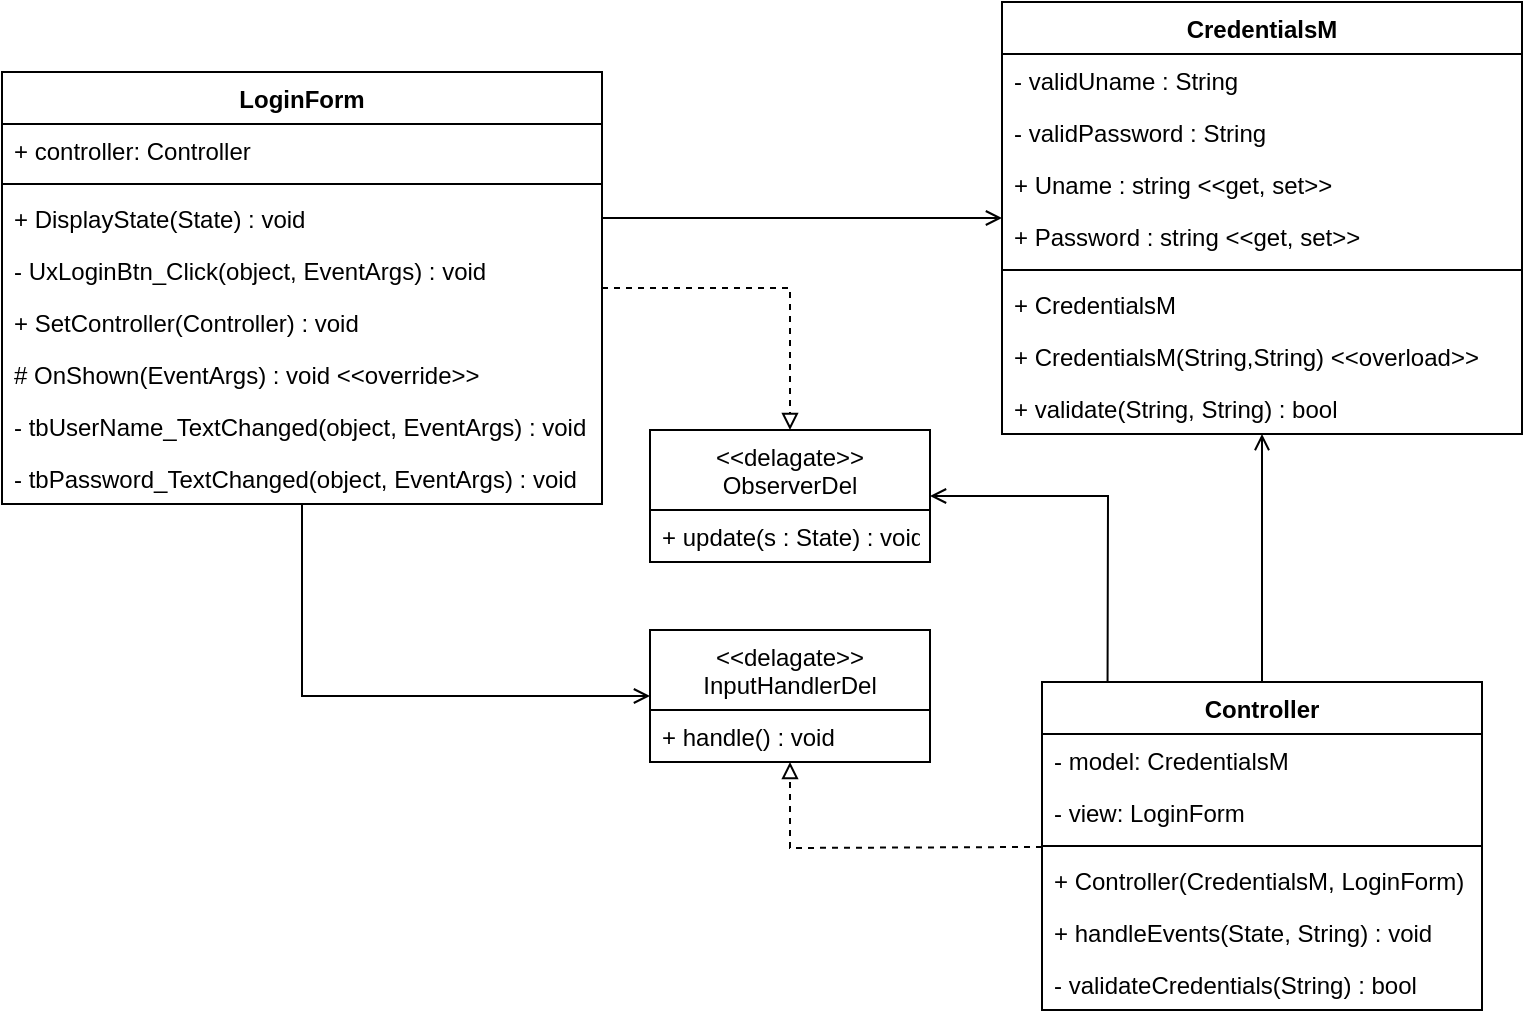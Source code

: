 <mxfile version="20.3.2" type="github" pages="2">
  <diagram id="C5RBs43oDa-KdzZeNtuy" name="Page-1">
    <mxGraphModel dx="288" dy="1321" grid="1" gridSize="10" guides="1" tooltips="1" connect="1" arrows="1" fold="1" page="1" pageScale="1" pageWidth="827" pageHeight="1169" math="0" shadow="0">
      <root>
        <mxCell id="WIyWlLk6GJQsqaUBKTNV-0" />
        <mxCell id="WIyWlLk6GJQsqaUBKTNV-1" parent="WIyWlLk6GJQsqaUBKTNV-0" />
        <mxCell id="OlPT0K55Fw-IgvkPkxFD-25" value="&lt;&lt;delagate&gt;&gt;&#xa;ObserverDel" style="swimlane;fontStyle=0;childLayout=stackLayout;horizontal=1;startSize=40;fillColor=none;horizontalStack=0;resizeParent=1;resizeParentMax=0;resizeLast=0;collapsible=1;marginBottom=0;" parent="WIyWlLk6GJQsqaUBKTNV-1" vertex="1">
          <mxGeometry x="334" y="154" width="140" height="66" as="geometry" />
        </mxCell>
        <mxCell id="OlPT0K55Fw-IgvkPkxFD-26" value="+ update(s : State) : void" style="text;strokeColor=none;fillColor=none;align=left;verticalAlign=top;spacingLeft=4;spacingRight=4;overflow=hidden;rotatable=0;points=[[0,0.5],[1,0.5]];portConstraint=eastwest;" parent="OlPT0K55Fw-IgvkPkxFD-25" vertex="1">
          <mxGeometry y="40" width="140" height="26" as="geometry" />
        </mxCell>
        <mxCell id="OlPT0K55Fw-IgvkPkxFD-33" value="&lt;&lt;delagate&gt;&gt;&#xa;InputHandlerDel" style="swimlane;fontStyle=0;childLayout=stackLayout;horizontal=1;startSize=40;fillColor=none;horizontalStack=0;resizeParent=1;resizeParentMax=0;resizeLast=0;collapsible=1;marginBottom=0;" parent="WIyWlLk6GJQsqaUBKTNV-1" vertex="1">
          <mxGeometry x="334" y="254" width="140" height="66" as="geometry" />
        </mxCell>
        <mxCell id="OlPT0K55Fw-IgvkPkxFD-34" value="+ handle() : void" style="text;strokeColor=none;fillColor=none;align=left;verticalAlign=top;spacingLeft=4;spacingRight=4;overflow=hidden;rotatable=0;points=[[0,0.5],[1,0.5]];portConstraint=eastwest;" parent="OlPT0K55Fw-IgvkPkxFD-33" vertex="1">
          <mxGeometry y="40" width="140" height="26" as="geometry" />
        </mxCell>
        <mxCell id="OlPT0K55Fw-IgvkPkxFD-35" value="" style="endArrow=open;html=1;rounded=0;endFill=0;" parent="WIyWlLk6GJQsqaUBKTNV-1" source="ghIrR2qvaksALKSyeUli-0" target="-M8ZWXEMqfTTdHHXItou-0" edge="1">
          <mxGeometry width="50" height="50" relative="1" as="geometry">
            <mxPoint x="570" y="280" as="sourcePoint" />
            <mxPoint x="620" y="230" as="targetPoint" />
          </mxGeometry>
        </mxCell>
        <mxCell id="OlPT0K55Fw-IgvkPkxFD-36" value="" style="endArrow=block;html=1;rounded=0;dashed=1;endFill=0;" parent="WIyWlLk6GJQsqaUBKTNV-1" source="cxZvdH_nXZqJpHqElTd5-0" target="OlPT0K55Fw-IgvkPkxFD-25" edge="1">
          <mxGeometry width="50" height="50" relative="1" as="geometry">
            <mxPoint x="270" y="110" as="sourcePoint" />
            <mxPoint x="440" y="120" as="targetPoint" />
            <Array as="points">
              <mxPoint x="404" y="83" />
            </Array>
          </mxGeometry>
        </mxCell>
        <mxCell id="OlPT0K55Fw-IgvkPkxFD-37" value="" style="endArrow=open;html=1;rounded=0;endFill=0;exitX=0.149;exitY=0.002;exitDx=0;exitDy=0;exitPerimeter=0;" parent="WIyWlLk6GJQsqaUBKTNV-1" target="OlPT0K55Fw-IgvkPkxFD-25" edge="1" source="ghIrR2qvaksALKSyeUli-0">
          <mxGeometry width="50" height="50" relative="1" as="geometry">
            <mxPoint x="560" y="310" as="sourcePoint" />
            <mxPoint x="550" y="230" as="targetPoint" />
            <Array as="points">
              <mxPoint x="563" y="187" />
            </Array>
          </mxGeometry>
        </mxCell>
        <mxCell id="OlPT0K55Fw-IgvkPkxFD-38" value="" style="endArrow=open;html=1;rounded=0;endFill=0;" parent="WIyWlLk6GJQsqaUBKTNV-1" source="cxZvdH_nXZqJpHqElTd5-0" target="OlPT0K55Fw-IgvkPkxFD-33" edge="1">
          <mxGeometry width="50" height="50" relative="1" as="geometry">
            <mxPoint x="110" y="260" as="sourcePoint" />
            <mxPoint x="330" y="280" as="targetPoint" />
            <Array as="points">
              <mxPoint x="160" y="287" />
            </Array>
          </mxGeometry>
        </mxCell>
        <mxCell id="OlPT0K55Fw-IgvkPkxFD-39" value="" style="endArrow=block;html=1;rounded=0;endFill=0;dashed=1;" parent="WIyWlLk6GJQsqaUBKTNV-1" source="ghIrR2qvaksALKSyeUli-0" target="OlPT0K55Fw-IgvkPkxFD-33" edge="1">
          <mxGeometry width="50" height="50" relative="1" as="geometry">
            <mxPoint x="470" y="420" as="sourcePoint" />
            <mxPoint x="420" y="380" as="targetPoint" />
            <Array as="points">
              <mxPoint x="404" y="363" />
            </Array>
          </mxGeometry>
        </mxCell>
        <mxCell id="OlPT0K55Fw-IgvkPkxFD-40" value="" style="endArrow=open;html=1;rounded=0;endFill=0;" parent="WIyWlLk6GJQsqaUBKTNV-1" source="cxZvdH_nXZqJpHqElTd5-3" target="-M8ZWXEMqfTTdHHXItou-0" edge="1">
          <mxGeometry width="50" height="50" relative="1" as="geometry">
            <mxPoint x="310" y="58.399" as="sourcePoint" />
            <mxPoint x="542.08" y="41.996" as="targetPoint" />
          </mxGeometry>
        </mxCell>
        <mxCell id="cxZvdH_nXZqJpHqElTd5-0" value="LoginForm" style="swimlane;fontStyle=1;align=center;verticalAlign=top;childLayout=stackLayout;horizontal=1;startSize=26;horizontalStack=0;resizeParent=1;resizeParentMax=0;resizeLast=0;collapsible=1;marginBottom=0;" vertex="1" parent="WIyWlLk6GJQsqaUBKTNV-1">
          <mxGeometry x="10" y="-25" width="300" height="216" as="geometry" />
        </mxCell>
        <mxCell id="cxZvdH_nXZqJpHqElTd5-1" value="+ controller: Controller" style="text;strokeColor=none;fillColor=none;align=left;verticalAlign=top;spacingLeft=4;spacingRight=4;overflow=hidden;rotatable=0;points=[[0,0.5],[1,0.5]];portConstraint=eastwest;" vertex="1" parent="cxZvdH_nXZqJpHqElTd5-0">
          <mxGeometry y="26" width="300" height="26" as="geometry" />
        </mxCell>
        <mxCell id="cxZvdH_nXZqJpHqElTd5-2" value="" style="line;strokeWidth=1;fillColor=none;align=left;verticalAlign=middle;spacingTop=-1;spacingLeft=3;spacingRight=3;rotatable=0;labelPosition=right;points=[];portConstraint=eastwest;strokeColor=inherit;" vertex="1" parent="cxZvdH_nXZqJpHqElTd5-0">
          <mxGeometry y="52" width="300" height="8" as="geometry" />
        </mxCell>
        <mxCell id="cxZvdH_nXZqJpHqElTd5-3" value="+ DisplayState(State) : void" style="text;strokeColor=none;fillColor=none;align=left;verticalAlign=top;spacingLeft=4;spacingRight=4;overflow=hidden;rotatable=0;points=[[0,0.5],[1,0.5]];portConstraint=eastwest;" vertex="1" parent="cxZvdH_nXZqJpHqElTd5-0">
          <mxGeometry y="60" width="300" height="26" as="geometry" />
        </mxCell>
        <mxCell id="cxZvdH_nXZqJpHqElTd5-4" value="- UxLoginBtn_Click(object, EventArgs) : void" style="text;strokeColor=none;fillColor=none;align=left;verticalAlign=top;spacingLeft=4;spacingRight=4;overflow=hidden;rotatable=0;points=[[0,0.5],[1,0.5]];portConstraint=eastwest;" vertex="1" parent="cxZvdH_nXZqJpHqElTd5-0">
          <mxGeometry y="86" width="300" height="26" as="geometry" />
        </mxCell>
        <mxCell id="cxZvdH_nXZqJpHqElTd5-5" value="+ SetController(Controller) : void" style="text;strokeColor=none;fillColor=none;align=left;verticalAlign=top;spacingLeft=4;spacingRight=4;overflow=hidden;rotatable=0;points=[[0,0.5],[1,0.5]];portConstraint=eastwest;" vertex="1" parent="cxZvdH_nXZqJpHqElTd5-0">
          <mxGeometry y="112" width="300" height="26" as="geometry" />
        </mxCell>
        <mxCell id="cxZvdH_nXZqJpHqElTd5-6" value="# OnShown(EventArgs) : void &lt;&lt;override&gt;&gt;" style="text;strokeColor=none;fillColor=none;align=left;verticalAlign=top;spacingLeft=4;spacingRight=4;overflow=hidden;rotatable=0;points=[[0,0.5],[1,0.5]];portConstraint=eastwest;" vertex="1" parent="cxZvdH_nXZqJpHqElTd5-0">
          <mxGeometry y="138" width="300" height="26" as="geometry" />
        </mxCell>
        <mxCell id="cxZvdH_nXZqJpHqElTd5-7" value="- tbUserName_TextChanged(object, EventArgs) : void" style="text;strokeColor=none;fillColor=none;align=left;verticalAlign=top;spacingLeft=4;spacingRight=4;overflow=hidden;rotatable=0;points=[[0,0.5],[1,0.5]];portConstraint=eastwest;" vertex="1" parent="cxZvdH_nXZqJpHqElTd5-0">
          <mxGeometry y="164" width="300" height="26" as="geometry" />
        </mxCell>
        <mxCell id="cxZvdH_nXZqJpHqElTd5-8" value="- tbPassword_TextChanged(object, EventArgs) : void" style="text;strokeColor=none;fillColor=none;align=left;verticalAlign=top;spacingLeft=4;spacingRight=4;overflow=hidden;rotatable=0;points=[[0,0.5],[1,0.5]];portConstraint=eastwest;" vertex="1" parent="cxZvdH_nXZqJpHqElTd5-0">
          <mxGeometry y="190" width="300" height="26" as="geometry" />
        </mxCell>
        <mxCell id="-M8ZWXEMqfTTdHHXItou-0" value="CredentialsM" style="swimlane;fontStyle=1;align=center;verticalAlign=top;childLayout=stackLayout;horizontal=1;startSize=26;horizontalStack=0;resizeParent=1;resizeParentMax=0;resizeLast=0;collapsible=1;marginBottom=0;" vertex="1" parent="WIyWlLk6GJQsqaUBKTNV-1">
          <mxGeometry x="510" y="-60" width="260" height="216" as="geometry" />
        </mxCell>
        <mxCell id="-M8ZWXEMqfTTdHHXItou-1" value="- validUname : String" style="text;strokeColor=none;fillColor=none;align=left;verticalAlign=top;spacingLeft=4;spacingRight=4;overflow=hidden;rotatable=0;points=[[0,0.5],[1,0.5]];portConstraint=eastwest;" vertex="1" parent="-M8ZWXEMqfTTdHHXItou-0">
          <mxGeometry y="26" width="260" height="26" as="geometry" />
        </mxCell>
        <mxCell id="-M8ZWXEMqfTTdHHXItou-2" value="- validPassword : String" style="text;strokeColor=none;fillColor=none;align=left;verticalAlign=top;spacingLeft=4;spacingRight=4;overflow=hidden;rotatable=0;points=[[0,0.5],[1,0.5]];portConstraint=eastwest;" vertex="1" parent="-M8ZWXEMqfTTdHHXItou-0">
          <mxGeometry y="52" width="260" height="26" as="geometry" />
        </mxCell>
        <mxCell id="-M8ZWXEMqfTTdHHXItou-3" value="+ Uname : string &lt;&lt;get, set&gt;&gt;" style="text;strokeColor=none;fillColor=none;align=left;verticalAlign=top;spacingLeft=4;spacingRight=4;overflow=hidden;rotatable=0;points=[[0,0.5],[1,0.5]];portConstraint=eastwest;" vertex="1" parent="-M8ZWXEMqfTTdHHXItou-0">
          <mxGeometry y="78" width="260" height="26" as="geometry" />
        </mxCell>
        <mxCell id="-M8ZWXEMqfTTdHHXItou-4" value="+ Password : string &lt;&lt;get, set&gt;&gt;" style="text;strokeColor=none;fillColor=none;align=left;verticalAlign=top;spacingLeft=4;spacingRight=4;overflow=hidden;rotatable=0;points=[[0,0.5],[1,0.5]];portConstraint=eastwest;" vertex="1" parent="-M8ZWXEMqfTTdHHXItou-0">
          <mxGeometry y="104" width="260" height="26" as="geometry" />
        </mxCell>
        <mxCell id="-M8ZWXEMqfTTdHHXItou-5" value="" style="line;strokeWidth=1;fillColor=none;align=left;verticalAlign=middle;spacingTop=-1;spacingLeft=3;spacingRight=3;rotatable=0;labelPosition=right;points=[];portConstraint=eastwest;strokeColor=inherit;" vertex="1" parent="-M8ZWXEMqfTTdHHXItou-0">
          <mxGeometry y="130" width="260" height="8" as="geometry" />
        </mxCell>
        <mxCell id="-M8ZWXEMqfTTdHHXItou-6" value="+ CredentialsM" style="text;strokeColor=none;fillColor=none;align=left;verticalAlign=top;spacingLeft=4;spacingRight=4;overflow=hidden;rotatable=0;points=[[0,0.5],[1,0.5]];portConstraint=eastwest;" vertex="1" parent="-M8ZWXEMqfTTdHHXItou-0">
          <mxGeometry y="138" width="260" height="26" as="geometry" />
        </mxCell>
        <mxCell id="-M8ZWXEMqfTTdHHXItou-7" value="+ CredentialsM(String,String) &lt;&lt;overload&gt;&gt;" style="text;strokeColor=none;fillColor=none;align=left;verticalAlign=top;spacingLeft=4;spacingRight=4;overflow=hidden;rotatable=0;points=[[0,0.5],[1,0.5]];portConstraint=eastwest;" vertex="1" parent="-M8ZWXEMqfTTdHHXItou-0">
          <mxGeometry y="164" width="260" height="26" as="geometry" />
        </mxCell>
        <mxCell id="-M8ZWXEMqfTTdHHXItou-8" value="+ validate(String, String) : bool" style="text;strokeColor=none;fillColor=none;align=left;verticalAlign=top;spacingLeft=4;spacingRight=4;overflow=hidden;rotatable=0;points=[[0,0.5],[1,0.5]];portConstraint=eastwest;" vertex="1" parent="-M8ZWXEMqfTTdHHXItou-0">
          <mxGeometry y="190" width="260" height="26" as="geometry" />
        </mxCell>
        <mxCell id="ghIrR2qvaksALKSyeUli-0" value="Controller" style="swimlane;fontStyle=1;align=center;verticalAlign=top;childLayout=stackLayout;horizontal=1;startSize=26;horizontalStack=0;resizeParent=1;resizeParentMax=0;resizeLast=0;collapsible=1;marginBottom=0;" vertex="1" parent="WIyWlLk6GJQsqaUBKTNV-1">
          <mxGeometry x="530" y="280" width="220" height="164" as="geometry" />
        </mxCell>
        <mxCell id="ghIrR2qvaksALKSyeUli-1" value="- model: CredentialsM" style="text;strokeColor=none;fillColor=none;align=left;verticalAlign=top;spacingLeft=4;spacingRight=4;overflow=hidden;rotatable=0;points=[[0,0.5],[1,0.5]];portConstraint=eastwest;" vertex="1" parent="ghIrR2qvaksALKSyeUli-0">
          <mxGeometry y="26" width="220" height="26" as="geometry" />
        </mxCell>
        <mxCell id="ghIrR2qvaksALKSyeUli-2" value="- view: LoginForm" style="text;strokeColor=none;fillColor=none;align=left;verticalAlign=top;spacingLeft=4;spacingRight=4;overflow=hidden;rotatable=0;points=[[0,0.5],[1,0.5]];portConstraint=eastwest;" vertex="1" parent="ghIrR2qvaksALKSyeUli-0">
          <mxGeometry y="52" width="220" height="26" as="geometry" />
        </mxCell>
        <mxCell id="ghIrR2qvaksALKSyeUli-3" value="" style="line;strokeWidth=1;fillColor=none;align=left;verticalAlign=middle;spacingTop=-1;spacingLeft=3;spacingRight=3;rotatable=0;labelPosition=right;points=[];portConstraint=eastwest;strokeColor=inherit;" vertex="1" parent="ghIrR2qvaksALKSyeUli-0">
          <mxGeometry y="78" width="220" height="8" as="geometry" />
        </mxCell>
        <mxCell id="ghIrR2qvaksALKSyeUli-4" value="+ Controller(CredentialsM, LoginForm)" style="text;strokeColor=none;fillColor=none;align=left;verticalAlign=top;spacingLeft=4;spacingRight=4;overflow=hidden;rotatable=0;points=[[0,0.5],[1,0.5]];portConstraint=eastwest;" vertex="1" parent="ghIrR2qvaksALKSyeUli-0">
          <mxGeometry y="86" width="220" height="26" as="geometry" />
        </mxCell>
        <mxCell id="ghIrR2qvaksALKSyeUli-5" value="+ handleEvents(State, String) : void" style="text;strokeColor=none;fillColor=none;align=left;verticalAlign=top;spacingLeft=4;spacingRight=4;overflow=hidden;rotatable=0;points=[[0,0.5],[1,0.5]];portConstraint=eastwest;" vertex="1" parent="ghIrR2qvaksALKSyeUli-0">
          <mxGeometry y="112" width="220" height="26" as="geometry" />
        </mxCell>
        <mxCell id="ghIrR2qvaksALKSyeUli-6" value="- validateCredentials(String) : bool" style="text;strokeColor=none;fillColor=none;align=left;verticalAlign=top;spacingLeft=4;spacingRight=4;overflow=hidden;rotatable=0;points=[[0,0.5],[1,0.5]];portConstraint=eastwest;" vertex="1" parent="ghIrR2qvaksALKSyeUli-0">
          <mxGeometry y="138" width="220" height="26" as="geometry" />
        </mxCell>
      </root>
    </mxGraphModel>
  </diagram>
  <diagram id="nq0vcUTe0hii9EF3UTKv" name="Page-2">
    <mxGraphModel dx="1038" dy="547" grid="1" gridSize="10" guides="1" tooltips="1" connect="1" arrows="1" fold="1" page="1" pageScale="1" pageWidth="1100" pageHeight="850" math="0" shadow="0">
      <root>
        <mxCell id="0" />
        <mxCell id="1" parent="0" />
        <mxCell id="9OFxVJ0k0iXebVDy26Y3-1" value="Controller" style="swimlane;fontStyle=1;align=center;verticalAlign=top;childLayout=stackLayout;horizontal=1;startSize=26;horizontalStack=0;resizeParent=1;resizeParentMax=0;resizeLast=0;collapsible=1;marginBottom=0;" vertex="1" parent="1">
          <mxGeometry x="480" y="670" width="220" height="164" as="geometry" />
        </mxCell>
        <mxCell id="9OFxVJ0k0iXebVDy26Y3-2" value="- model: CredentialsM" style="text;strokeColor=none;fillColor=none;align=left;verticalAlign=top;spacingLeft=4;spacingRight=4;overflow=hidden;rotatable=0;points=[[0,0.5],[1,0.5]];portConstraint=eastwest;" vertex="1" parent="9OFxVJ0k0iXebVDy26Y3-1">
          <mxGeometry y="26" width="220" height="26" as="geometry" />
        </mxCell>
        <mxCell id="9OFxVJ0k0iXebVDy26Y3-5" value="- view: LoginForm" style="text;strokeColor=none;fillColor=none;align=left;verticalAlign=top;spacingLeft=4;spacingRight=4;overflow=hidden;rotatable=0;points=[[0,0.5],[1,0.5]];portConstraint=eastwest;" vertex="1" parent="9OFxVJ0k0iXebVDy26Y3-1">
          <mxGeometry y="52" width="220" height="26" as="geometry" />
        </mxCell>
        <mxCell id="9OFxVJ0k0iXebVDy26Y3-3" value="" style="line;strokeWidth=1;fillColor=none;align=left;verticalAlign=middle;spacingTop=-1;spacingLeft=3;spacingRight=3;rotatable=0;labelPosition=right;points=[];portConstraint=eastwest;strokeColor=inherit;" vertex="1" parent="9OFxVJ0k0iXebVDy26Y3-1">
          <mxGeometry y="78" width="220" height="8" as="geometry" />
        </mxCell>
        <mxCell id="9OFxVJ0k0iXebVDy26Y3-4" value="+ Controller(CredentialsM, LoginForm)" style="text;strokeColor=none;fillColor=none;align=left;verticalAlign=top;spacingLeft=4;spacingRight=4;overflow=hidden;rotatable=0;points=[[0,0.5],[1,0.5]];portConstraint=eastwest;" vertex="1" parent="9OFxVJ0k0iXebVDy26Y3-1">
          <mxGeometry y="86" width="220" height="26" as="geometry" />
        </mxCell>
        <mxCell id="9OFxVJ0k0iXebVDy26Y3-7" value="+ handleEvents(State, String) : void" style="text;strokeColor=none;fillColor=none;align=left;verticalAlign=top;spacingLeft=4;spacingRight=4;overflow=hidden;rotatable=0;points=[[0,0.5],[1,0.5]];portConstraint=eastwest;" vertex="1" parent="9OFxVJ0k0iXebVDy26Y3-1">
          <mxGeometry y="112" width="220" height="26" as="geometry" />
        </mxCell>
        <mxCell id="9OFxVJ0k0iXebVDy26Y3-6" value="- validateCredentials(String) : bool" style="text;strokeColor=none;fillColor=none;align=left;verticalAlign=top;spacingLeft=4;spacingRight=4;overflow=hidden;rotatable=0;points=[[0,0.5],[1,0.5]];portConstraint=eastwest;" vertex="1" parent="9OFxVJ0k0iXebVDy26Y3-1">
          <mxGeometry y="138" width="220" height="26" as="geometry" />
        </mxCell>
        <mxCell id="9OFxVJ0k0iXebVDy26Y3-8" value="LoginForm" style="swimlane;fontStyle=1;align=center;verticalAlign=top;childLayout=stackLayout;horizontal=1;startSize=26;horizontalStack=0;resizeParent=1;resizeParentMax=0;resizeLast=0;collapsible=1;marginBottom=0;" vertex="1" parent="1">
          <mxGeometry x="50" y="343" width="300" height="216" as="geometry" />
        </mxCell>
        <mxCell id="9OFxVJ0k0iXebVDy26Y3-9" value="+ controller: Controller" style="text;strokeColor=none;fillColor=none;align=left;verticalAlign=top;spacingLeft=4;spacingRight=4;overflow=hidden;rotatable=0;points=[[0,0.5],[1,0.5]];portConstraint=eastwest;" vertex="1" parent="9OFxVJ0k0iXebVDy26Y3-8">
          <mxGeometry y="26" width="300" height="26" as="geometry" />
        </mxCell>
        <mxCell id="9OFxVJ0k0iXebVDy26Y3-10" value="" style="line;strokeWidth=1;fillColor=none;align=left;verticalAlign=middle;spacingTop=-1;spacingLeft=3;spacingRight=3;rotatable=0;labelPosition=right;points=[];portConstraint=eastwest;strokeColor=inherit;" vertex="1" parent="9OFxVJ0k0iXebVDy26Y3-8">
          <mxGeometry y="52" width="300" height="8" as="geometry" />
        </mxCell>
        <mxCell id="9OFxVJ0k0iXebVDy26Y3-11" value="+ DisplayState(State) : void" style="text;strokeColor=none;fillColor=none;align=left;verticalAlign=top;spacingLeft=4;spacingRight=4;overflow=hidden;rotatable=0;points=[[0,0.5],[1,0.5]];portConstraint=eastwest;" vertex="1" parent="9OFxVJ0k0iXebVDy26Y3-8">
          <mxGeometry y="60" width="300" height="26" as="geometry" />
        </mxCell>
        <mxCell id="9OFxVJ0k0iXebVDy26Y3-16" value="- UxLoginBtn_Click(object, EventArgs) : void" style="text;strokeColor=none;fillColor=none;align=left;verticalAlign=top;spacingLeft=4;spacingRight=4;overflow=hidden;rotatable=0;points=[[0,0.5],[1,0.5]];portConstraint=eastwest;" vertex="1" parent="9OFxVJ0k0iXebVDy26Y3-8">
          <mxGeometry y="86" width="300" height="26" as="geometry" />
        </mxCell>
        <mxCell id="9OFxVJ0k0iXebVDy26Y3-15" value="+ SetController(Controller) : void" style="text;strokeColor=none;fillColor=none;align=left;verticalAlign=top;spacingLeft=4;spacingRight=4;overflow=hidden;rotatable=0;points=[[0,0.5],[1,0.5]];portConstraint=eastwest;" vertex="1" parent="9OFxVJ0k0iXebVDy26Y3-8">
          <mxGeometry y="112" width="300" height="26" as="geometry" />
        </mxCell>
        <mxCell id="9OFxVJ0k0iXebVDy26Y3-14" value="# OnShown(EventArgs) : void &lt;&lt;override&gt;&gt;" style="text;strokeColor=none;fillColor=none;align=left;verticalAlign=top;spacingLeft=4;spacingRight=4;overflow=hidden;rotatable=0;points=[[0,0.5],[1,0.5]];portConstraint=eastwest;" vertex="1" parent="9OFxVJ0k0iXebVDy26Y3-8">
          <mxGeometry y="138" width="300" height="26" as="geometry" />
        </mxCell>
        <mxCell id="9OFxVJ0k0iXebVDy26Y3-13" value="- tbUserName_TextChanged(object, EventArgs) : void" style="text;strokeColor=none;fillColor=none;align=left;verticalAlign=top;spacingLeft=4;spacingRight=4;overflow=hidden;rotatable=0;points=[[0,0.5],[1,0.5]];portConstraint=eastwest;" vertex="1" parent="9OFxVJ0k0iXebVDy26Y3-8">
          <mxGeometry y="164" width="300" height="26" as="geometry" />
        </mxCell>
        <mxCell id="9OFxVJ0k0iXebVDy26Y3-12" value="- tbPassword_TextChanged(object, EventArgs) : void" style="text;strokeColor=none;fillColor=none;align=left;verticalAlign=top;spacingLeft=4;spacingRight=4;overflow=hidden;rotatable=0;points=[[0,0.5],[1,0.5]];portConstraint=eastwest;" vertex="1" parent="9OFxVJ0k0iXebVDy26Y3-8">
          <mxGeometry y="190" width="300" height="26" as="geometry" />
        </mxCell>
        <mxCell id="9OFxVJ0k0iXebVDy26Y3-17" value="CredentialsM" style="swimlane;fontStyle=1;align=center;verticalAlign=top;childLayout=stackLayout;horizontal=1;startSize=26;horizontalStack=0;resizeParent=1;resizeParentMax=0;resizeLast=0;collapsible=1;marginBottom=0;" vertex="1" parent="1">
          <mxGeometry x="640" y="340" width="260" height="216" as="geometry" />
        </mxCell>
        <mxCell id="9OFxVJ0k0iXebVDy26Y3-18" value="- validUname : String" style="text;strokeColor=none;fillColor=none;align=left;verticalAlign=top;spacingLeft=4;spacingRight=4;overflow=hidden;rotatable=0;points=[[0,0.5],[1,0.5]];portConstraint=eastwest;" vertex="1" parent="9OFxVJ0k0iXebVDy26Y3-17">
          <mxGeometry y="26" width="260" height="26" as="geometry" />
        </mxCell>
        <mxCell id="9OFxVJ0k0iXebVDy26Y3-23" value="- validPassword : String" style="text;strokeColor=none;fillColor=none;align=left;verticalAlign=top;spacingLeft=4;spacingRight=4;overflow=hidden;rotatable=0;points=[[0,0.5],[1,0.5]];portConstraint=eastwest;" vertex="1" parent="9OFxVJ0k0iXebVDy26Y3-17">
          <mxGeometry y="52" width="260" height="26" as="geometry" />
        </mxCell>
        <mxCell id="9OFxVJ0k0iXebVDy26Y3-22" value="+ Uname : string &lt;&lt;get, set&gt;&gt;" style="text;strokeColor=none;fillColor=none;align=left;verticalAlign=top;spacingLeft=4;spacingRight=4;overflow=hidden;rotatable=0;points=[[0,0.5],[1,0.5]];portConstraint=eastwest;" vertex="1" parent="9OFxVJ0k0iXebVDy26Y3-17">
          <mxGeometry y="78" width="260" height="26" as="geometry" />
        </mxCell>
        <mxCell id="9OFxVJ0k0iXebVDy26Y3-21" value="+ Password : string &lt;&lt;get, set&gt;&gt;" style="text;strokeColor=none;fillColor=none;align=left;verticalAlign=top;spacingLeft=4;spacingRight=4;overflow=hidden;rotatable=0;points=[[0,0.5],[1,0.5]];portConstraint=eastwest;" vertex="1" parent="9OFxVJ0k0iXebVDy26Y3-17">
          <mxGeometry y="104" width="260" height="26" as="geometry" />
        </mxCell>
        <mxCell id="9OFxVJ0k0iXebVDy26Y3-19" value="" style="line;strokeWidth=1;fillColor=none;align=left;verticalAlign=middle;spacingTop=-1;spacingLeft=3;spacingRight=3;rotatable=0;labelPosition=right;points=[];portConstraint=eastwest;strokeColor=inherit;" vertex="1" parent="9OFxVJ0k0iXebVDy26Y3-17">
          <mxGeometry y="130" width="260" height="8" as="geometry" />
        </mxCell>
        <mxCell id="9OFxVJ0k0iXebVDy26Y3-20" value="+ CredentialsM" style="text;strokeColor=none;fillColor=none;align=left;verticalAlign=top;spacingLeft=4;spacingRight=4;overflow=hidden;rotatable=0;points=[[0,0.5],[1,0.5]];portConstraint=eastwest;" vertex="1" parent="9OFxVJ0k0iXebVDy26Y3-17">
          <mxGeometry y="138" width="260" height="26" as="geometry" />
        </mxCell>
        <mxCell id="9OFxVJ0k0iXebVDy26Y3-25" value="+ CredentialsM(String,String) &lt;&lt;overload&gt;&gt;" style="text;strokeColor=none;fillColor=none;align=left;verticalAlign=top;spacingLeft=4;spacingRight=4;overflow=hidden;rotatable=0;points=[[0,0.5],[1,0.5]];portConstraint=eastwest;" vertex="1" parent="9OFxVJ0k0iXebVDy26Y3-17">
          <mxGeometry y="164" width="260" height="26" as="geometry" />
        </mxCell>
        <mxCell id="9OFxVJ0k0iXebVDy26Y3-24" value="+ validate(String, String) : bool" style="text;strokeColor=none;fillColor=none;align=left;verticalAlign=top;spacingLeft=4;spacingRight=4;overflow=hidden;rotatable=0;points=[[0,0.5],[1,0.5]];portConstraint=eastwest;" vertex="1" parent="9OFxVJ0k0iXebVDy26Y3-17">
          <mxGeometry y="190" width="260" height="26" as="geometry" />
        </mxCell>
        <mxCell id="9OFxVJ0k0iXebVDy26Y3-26" style="edgeStyle=orthogonalEdgeStyle;rounded=0;orthogonalLoop=1;jettySize=auto;html=1;exitX=0;exitY=0.5;exitDx=0;exitDy=0;endArrow=open;endFill=0;strokeWidth=1;endSize=16;" edge="1" parent="1" source="9OFxVJ0k0iXebVDy26Y3-5" target="9OFxVJ0k0iXebVDy26Y3-8">
          <mxGeometry relative="1" as="geometry" />
        </mxCell>
        <mxCell id="EZyGzGSiM5FzdYmaKAmN-1" style="edgeStyle=orthogonalEdgeStyle;rounded=0;orthogonalLoop=1;jettySize=auto;html=1;exitX=1;exitY=0.5;exitDx=0;exitDy=0;strokeWidth=1;endArrow=open;endFill=0;endSize=16;" edge="1" parent="1" source="9OFxVJ0k0iXebVDy26Y3-5" target="9OFxVJ0k0iXebVDy26Y3-17">
          <mxGeometry relative="1" as="geometry" />
        </mxCell>
        <mxCell id="EZyGzGSiM5FzdYmaKAmN-2" style="edgeStyle=orthogonalEdgeStyle;rounded=0;orthogonalLoop=1;jettySize=auto;html=1;strokeWidth=1;endArrow=open;endFill=0;endSize=16;" edge="1" parent="1" source="9OFxVJ0k0iXebVDy26Y3-8" target="9OFxVJ0k0iXebVDy26Y3-1">
          <mxGeometry relative="1" as="geometry">
            <Array as="points">
              <mxPoint x="250" y="690" />
            </Array>
          </mxGeometry>
        </mxCell>
        <mxCell id="EZyGzGSiM5FzdYmaKAmN-3" style="edgeStyle=orthogonalEdgeStyle;rounded=0;orthogonalLoop=1;jettySize=auto;html=1;exitX=1;exitY=0.5;exitDx=0;exitDy=0;strokeWidth=1;endArrow=open;endFill=0;endSize=16;" edge="1" parent="1" source="9OFxVJ0k0iXebVDy26Y3-11" target="9OFxVJ0k0iXebVDy26Y3-17">
          <mxGeometry relative="1" as="geometry">
            <Array as="points">
              <mxPoint x="560" y="416" />
              <mxPoint x="560" y="416" />
            </Array>
          </mxGeometry>
        </mxCell>
      </root>
    </mxGraphModel>
  </diagram>
</mxfile>
